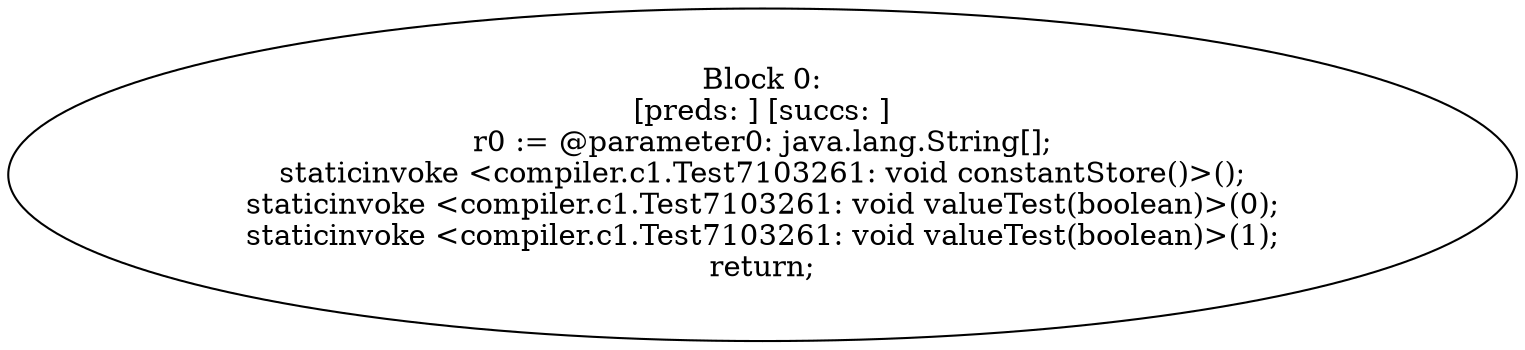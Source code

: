 digraph "unitGraph" {
    "Block 0:
[preds: ] [succs: ]
r0 := @parameter0: java.lang.String[];
staticinvoke <compiler.c1.Test7103261: void constantStore()>();
staticinvoke <compiler.c1.Test7103261: void valueTest(boolean)>(0);
staticinvoke <compiler.c1.Test7103261: void valueTest(boolean)>(1);
return;
"
}
